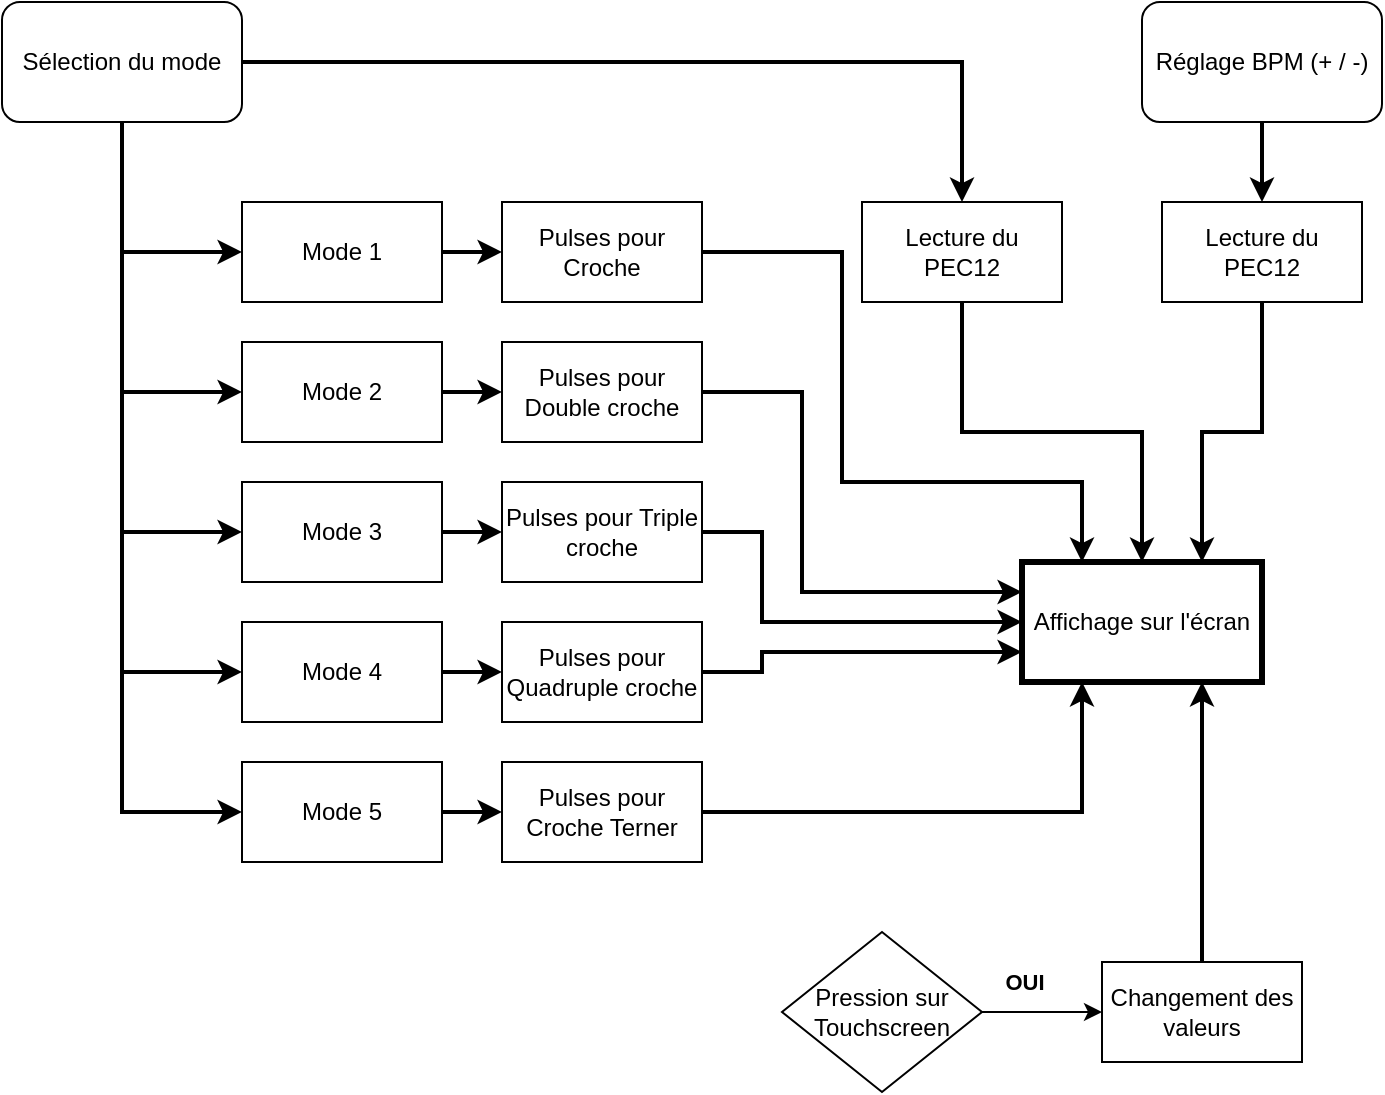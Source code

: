 <mxfile version="23.1.0" type="device">
  <diagram id="C5RBs43oDa-KdzZeNtuy" name="Page-1">
    <mxGraphModel dx="1195" dy="622" grid="1" gridSize="10" guides="1" tooltips="1" connect="1" arrows="1" fold="1" page="1" pageScale="1" pageWidth="827" pageHeight="1169" math="0" shadow="0">
      <root>
        <mxCell id="WIyWlLk6GJQsqaUBKTNV-0" />
        <mxCell id="WIyWlLk6GJQsqaUBKTNV-1" parent="WIyWlLk6GJQsqaUBKTNV-0" />
        <mxCell id="GzsRBJ46YUFf-iyTDQtb-59" style="edgeStyle=orthogonalEdgeStyle;rounded=0;orthogonalLoop=1;jettySize=auto;html=1;entryX=0;entryY=0.5;entryDx=0;entryDy=0;strokeWidth=2;" edge="1" parent="WIyWlLk6GJQsqaUBKTNV-1" source="GzsRBJ46YUFf-iyTDQtb-0" target="GzsRBJ46YUFf-iyTDQtb-1">
          <mxGeometry relative="1" as="geometry" />
        </mxCell>
        <mxCell id="GzsRBJ46YUFf-iyTDQtb-60" style="edgeStyle=orthogonalEdgeStyle;rounded=0;orthogonalLoop=1;jettySize=auto;html=1;entryX=0;entryY=0.5;entryDx=0;entryDy=0;strokeWidth=2;" edge="1" parent="WIyWlLk6GJQsqaUBKTNV-1" source="GzsRBJ46YUFf-iyTDQtb-0" target="GzsRBJ46YUFf-iyTDQtb-43">
          <mxGeometry relative="1" as="geometry" />
        </mxCell>
        <mxCell id="GzsRBJ46YUFf-iyTDQtb-61" style="edgeStyle=orthogonalEdgeStyle;rounded=0;orthogonalLoop=1;jettySize=auto;html=1;entryX=0;entryY=0.5;entryDx=0;entryDy=0;strokeWidth=2;" edge="1" parent="WIyWlLk6GJQsqaUBKTNV-1" source="GzsRBJ46YUFf-iyTDQtb-0" target="GzsRBJ46YUFf-iyTDQtb-47">
          <mxGeometry relative="1" as="geometry" />
        </mxCell>
        <mxCell id="GzsRBJ46YUFf-iyTDQtb-62" style="edgeStyle=orthogonalEdgeStyle;rounded=0;orthogonalLoop=1;jettySize=auto;html=1;entryX=0;entryY=0.5;entryDx=0;entryDy=0;strokeWidth=2;" edge="1" parent="WIyWlLk6GJQsqaUBKTNV-1" source="GzsRBJ46YUFf-iyTDQtb-0" target="GzsRBJ46YUFf-iyTDQtb-48">
          <mxGeometry relative="1" as="geometry" />
        </mxCell>
        <mxCell id="GzsRBJ46YUFf-iyTDQtb-63" style="edgeStyle=orthogonalEdgeStyle;rounded=0;orthogonalLoop=1;jettySize=auto;html=1;entryX=0;entryY=0.5;entryDx=0;entryDy=0;strokeWidth=2;" edge="1" parent="WIyWlLk6GJQsqaUBKTNV-1" source="GzsRBJ46YUFf-iyTDQtb-0" target="GzsRBJ46YUFf-iyTDQtb-49">
          <mxGeometry relative="1" as="geometry" />
        </mxCell>
        <mxCell id="GzsRBJ46YUFf-iyTDQtb-95" style="edgeStyle=orthogonalEdgeStyle;rounded=0;orthogonalLoop=1;jettySize=auto;html=1;entryX=0.5;entryY=0;entryDx=0;entryDy=0;strokeWidth=2;" edge="1" parent="WIyWlLk6GJQsqaUBKTNV-1" source="GzsRBJ46YUFf-iyTDQtb-0" target="GzsRBJ46YUFf-iyTDQtb-76">
          <mxGeometry relative="1" as="geometry" />
        </mxCell>
        <mxCell id="GzsRBJ46YUFf-iyTDQtb-0" value="Sélection du mode" style="rounded=1;whiteSpace=wrap;html=1;" vertex="1" parent="WIyWlLk6GJQsqaUBKTNV-1">
          <mxGeometry x="60" y="130" width="120" height="60" as="geometry" />
        </mxCell>
        <mxCell id="GzsRBJ46YUFf-iyTDQtb-70" value="" style="edgeStyle=orthogonalEdgeStyle;rounded=0;orthogonalLoop=1;jettySize=auto;html=1;strokeWidth=2;" edge="1" parent="WIyWlLk6GJQsqaUBKTNV-1" source="GzsRBJ46YUFf-iyTDQtb-1" target="GzsRBJ46YUFf-iyTDQtb-64">
          <mxGeometry relative="1" as="geometry" />
        </mxCell>
        <mxCell id="GzsRBJ46YUFf-iyTDQtb-1" value="Mode 1" style="rounded=0;whiteSpace=wrap;html=1;" vertex="1" parent="WIyWlLk6GJQsqaUBKTNV-1">
          <mxGeometry x="180" y="230" width="100" height="50" as="geometry" />
        </mxCell>
        <mxCell id="GzsRBJ46YUFf-iyTDQtb-71" value="" style="edgeStyle=orthogonalEdgeStyle;rounded=0;orthogonalLoop=1;jettySize=auto;html=1;strokeWidth=2;" edge="1" parent="WIyWlLk6GJQsqaUBKTNV-1" source="GzsRBJ46YUFf-iyTDQtb-43" target="GzsRBJ46YUFf-iyTDQtb-65">
          <mxGeometry relative="1" as="geometry" />
        </mxCell>
        <mxCell id="GzsRBJ46YUFf-iyTDQtb-43" value="Mode 2" style="rounded=0;whiteSpace=wrap;html=1;" vertex="1" parent="WIyWlLk6GJQsqaUBKTNV-1">
          <mxGeometry x="180" y="300" width="100" height="50" as="geometry" />
        </mxCell>
        <mxCell id="GzsRBJ46YUFf-iyTDQtb-72" value="" style="edgeStyle=orthogonalEdgeStyle;rounded=0;orthogonalLoop=1;jettySize=auto;html=1;strokeWidth=2;" edge="1" parent="WIyWlLk6GJQsqaUBKTNV-1" source="GzsRBJ46YUFf-iyTDQtb-47" target="GzsRBJ46YUFf-iyTDQtb-66">
          <mxGeometry relative="1" as="geometry" />
        </mxCell>
        <mxCell id="GzsRBJ46YUFf-iyTDQtb-47" value="Mode 3" style="rounded=0;whiteSpace=wrap;html=1;" vertex="1" parent="WIyWlLk6GJQsqaUBKTNV-1">
          <mxGeometry x="180" y="370" width="100" height="50" as="geometry" />
        </mxCell>
        <mxCell id="GzsRBJ46YUFf-iyTDQtb-73" value="" style="edgeStyle=orthogonalEdgeStyle;rounded=0;orthogonalLoop=1;jettySize=auto;html=1;strokeWidth=2;" edge="1" parent="WIyWlLk6GJQsqaUBKTNV-1" source="GzsRBJ46YUFf-iyTDQtb-48" target="GzsRBJ46YUFf-iyTDQtb-68">
          <mxGeometry relative="1" as="geometry" />
        </mxCell>
        <mxCell id="GzsRBJ46YUFf-iyTDQtb-48" value="Mode 4" style="rounded=0;whiteSpace=wrap;html=1;" vertex="1" parent="WIyWlLk6GJQsqaUBKTNV-1">
          <mxGeometry x="180" y="440" width="100" height="50" as="geometry" />
        </mxCell>
        <mxCell id="GzsRBJ46YUFf-iyTDQtb-74" value="" style="edgeStyle=orthogonalEdgeStyle;rounded=0;orthogonalLoop=1;jettySize=auto;html=1;strokeWidth=2;" edge="1" parent="WIyWlLk6GJQsqaUBKTNV-1" source="GzsRBJ46YUFf-iyTDQtb-49" target="GzsRBJ46YUFf-iyTDQtb-69">
          <mxGeometry relative="1" as="geometry" />
        </mxCell>
        <mxCell id="GzsRBJ46YUFf-iyTDQtb-49" value="Mode 5" style="rounded=0;whiteSpace=wrap;html=1;" vertex="1" parent="WIyWlLk6GJQsqaUBKTNV-1">
          <mxGeometry x="180" y="510" width="100" height="50" as="geometry" />
        </mxCell>
        <mxCell id="GzsRBJ46YUFf-iyTDQtb-79" value="" style="edgeStyle=orthogonalEdgeStyle;rounded=0;orthogonalLoop=1;jettySize=auto;html=1;strokeWidth=2;" edge="1" parent="WIyWlLk6GJQsqaUBKTNV-1" source="GzsRBJ46YUFf-iyTDQtb-56" target="GzsRBJ46YUFf-iyTDQtb-77">
          <mxGeometry relative="1" as="geometry" />
        </mxCell>
        <mxCell id="GzsRBJ46YUFf-iyTDQtb-56" value="Réglage BPM (+ / -)" style="rounded=1;whiteSpace=wrap;html=1;" vertex="1" parent="WIyWlLk6GJQsqaUBKTNV-1">
          <mxGeometry x="630" y="130" width="120" height="60" as="geometry" />
        </mxCell>
        <mxCell id="GzsRBJ46YUFf-iyTDQtb-85" style="edgeStyle=orthogonalEdgeStyle;rounded=0;orthogonalLoop=1;jettySize=auto;html=1;entryX=0.25;entryY=0;entryDx=0;entryDy=0;strokeWidth=2;" edge="1" parent="WIyWlLk6GJQsqaUBKTNV-1" source="GzsRBJ46YUFf-iyTDQtb-64" target="GzsRBJ46YUFf-iyTDQtb-80">
          <mxGeometry relative="1" as="geometry">
            <Array as="points">
              <mxPoint x="480" y="255" />
              <mxPoint x="480" y="370" />
              <mxPoint x="600" y="370" />
            </Array>
          </mxGeometry>
        </mxCell>
        <mxCell id="GzsRBJ46YUFf-iyTDQtb-64" value="Pulses pour Croche" style="rounded=0;whiteSpace=wrap;html=1;" vertex="1" parent="WIyWlLk6GJQsqaUBKTNV-1">
          <mxGeometry x="310" y="230" width="100" height="50" as="geometry" />
        </mxCell>
        <mxCell id="GzsRBJ46YUFf-iyTDQtb-84" style="edgeStyle=orthogonalEdgeStyle;rounded=0;orthogonalLoop=1;jettySize=auto;html=1;entryX=0;entryY=0.25;entryDx=0;entryDy=0;strokeWidth=2;" edge="1" parent="WIyWlLk6GJQsqaUBKTNV-1" source="GzsRBJ46YUFf-iyTDQtb-65" target="GzsRBJ46YUFf-iyTDQtb-80">
          <mxGeometry relative="1" as="geometry">
            <Array as="points">
              <mxPoint x="460" y="325" />
              <mxPoint x="460" y="425" />
            </Array>
          </mxGeometry>
        </mxCell>
        <mxCell id="GzsRBJ46YUFf-iyTDQtb-65" value="Pulses pour Double croche" style="rounded=0;whiteSpace=wrap;html=1;" vertex="1" parent="WIyWlLk6GJQsqaUBKTNV-1">
          <mxGeometry x="310" y="300" width="100" height="50" as="geometry" />
        </mxCell>
        <mxCell id="GzsRBJ46YUFf-iyTDQtb-83" style="edgeStyle=orthogonalEdgeStyle;rounded=0;orthogonalLoop=1;jettySize=auto;html=1;entryX=0;entryY=0.5;entryDx=0;entryDy=0;strokeWidth=2;" edge="1" parent="WIyWlLk6GJQsqaUBKTNV-1" source="GzsRBJ46YUFf-iyTDQtb-66" target="GzsRBJ46YUFf-iyTDQtb-80">
          <mxGeometry relative="1" as="geometry">
            <Array as="points">
              <mxPoint x="440" y="395" />
              <mxPoint x="440" y="440" />
            </Array>
          </mxGeometry>
        </mxCell>
        <mxCell id="GzsRBJ46YUFf-iyTDQtb-66" value="Pulses pour Triple croche" style="rounded=0;whiteSpace=wrap;html=1;" vertex="1" parent="WIyWlLk6GJQsqaUBKTNV-1">
          <mxGeometry x="310" y="370" width="100" height="50" as="geometry" />
        </mxCell>
        <mxCell id="GzsRBJ46YUFf-iyTDQtb-82" style="edgeStyle=orthogonalEdgeStyle;rounded=0;orthogonalLoop=1;jettySize=auto;html=1;entryX=0;entryY=0.75;entryDx=0;entryDy=0;strokeWidth=2;" edge="1" parent="WIyWlLk6GJQsqaUBKTNV-1" source="GzsRBJ46YUFf-iyTDQtb-68" target="GzsRBJ46YUFf-iyTDQtb-80">
          <mxGeometry relative="1" as="geometry">
            <Array as="points">
              <mxPoint x="440" y="465" />
              <mxPoint x="440" y="455" />
            </Array>
          </mxGeometry>
        </mxCell>
        <mxCell id="GzsRBJ46YUFf-iyTDQtb-68" value="Pulses pour Quadruple croche" style="rounded=0;whiteSpace=wrap;html=1;" vertex="1" parent="WIyWlLk6GJQsqaUBKTNV-1">
          <mxGeometry x="310" y="440" width="100" height="50" as="geometry" />
        </mxCell>
        <mxCell id="GzsRBJ46YUFf-iyTDQtb-81" style="edgeStyle=orthogonalEdgeStyle;rounded=0;orthogonalLoop=1;jettySize=auto;html=1;entryX=0.25;entryY=1;entryDx=0;entryDy=0;strokeWidth=2;" edge="1" parent="WIyWlLk6GJQsqaUBKTNV-1" source="GzsRBJ46YUFf-iyTDQtb-69" target="GzsRBJ46YUFf-iyTDQtb-80">
          <mxGeometry relative="1" as="geometry" />
        </mxCell>
        <mxCell id="GzsRBJ46YUFf-iyTDQtb-69" value="Pulses pour Croche Terner" style="rounded=0;whiteSpace=wrap;html=1;" vertex="1" parent="WIyWlLk6GJQsqaUBKTNV-1">
          <mxGeometry x="310" y="510" width="100" height="50" as="geometry" />
        </mxCell>
        <mxCell id="GzsRBJ46YUFf-iyTDQtb-86" style="edgeStyle=orthogonalEdgeStyle;rounded=0;orthogonalLoop=1;jettySize=auto;html=1;entryX=0.5;entryY=0;entryDx=0;entryDy=0;strokeWidth=2;" edge="1" parent="WIyWlLk6GJQsqaUBKTNV-1" source="GzsRBJ46YUFf-iyTDQtb-76" target="GzsRBJ46YUFf-iyTDQtb-80">
          <mxGeometry relative="1" as="geometry" />
        </mxCell>
        <mxCell id="GzsRBJ46YUFf-iyTDQtb-76" value="Lecture du PEC12" style="rounded=0;whiteSpace=wrap;html=1;" vertex="1" parent="WIyWlLk6GJQsqaUBKTNV-1">
          <mxGeometry x="490" y="230" width="100" height="50" as="geometry" />
        </mxCell>
        <mxCell id="GzsRBJ46YUFf-iyTDQtb-87" style="edgeStyle=orthogonalEdgeStyle;rounded=0;orthogonalLoop=1;jettySize=auto;html=1;entryX=0.75;entryY=0;entryDx=0;entryDy=0;strokeWidth=2;" edge="1" parent="WIyWlLk6GJQsqaUBKTNV-1" source="GzsRBJ46YUFf-iyTDQtb-77" target="GzsRBJ46YUFf-iyTDQtb-80">
          <mxGeometry relative="1" as="geometry" />
        </mxCell>
        <mxCell id="GzsRBJ46YUFf-iyTDQtb-77" value="Lecture du PEC12" style="rounded=0;whiteSpace=wrap;html=1;" vertex="1" parent="WIyWlLk6GJQsqaUBKTNV-1">
          <mxGeometry x="640" y="230" width="100" height="50" as="geometry" />
        </mxCell>
        <mxCell id="GzsRBJ46YUFf-iyTDQtb-80" value="Affichage sur l&#39;écran" style="rounded=0;whiteSpace=wrap;html=1;strokeWidth=3;" vertex="1" parent="WIyWlLk6GJQsqaUBKTNV-1">
          <mxGeometry x="570" y="410" width="120" height="60" as="geometry" />
        </mxCell>
        <mxCell id="GzsRBJ46YUFf-iyTDQtb-90" style="edgeStyle=orthogonalEdgeStyle;rounded=0;orthogonalLoop=1;jettySize=auto;html=1;entryX=0.75;entryY=1;entryDx=0;entryDy=0;strokeWidth=2;" edge="1" parent="WIyWlLk6GJQsqaUBKTNV-1" source="GzsRBJ46YUFf-iyTDQtb-88" target="GzsRBJ46YUFf-iyTDQtb-80">
          <mxGeometry relative="1" as="geometry" />
        </mxCell>
        <mxCell id="GzsRBJ46YUFf-iyTDQtb-88" value="Changement des valeurs" style="rounded=0;whiteSpace=wrap;html=1;" vertex="1" parent="WIyWlLk6GJQsqaUBKTNV-1">
          <mxGeometry x="610" y="610" width="100" height="50" as="geometry" />
        </mxCell>
        <mxCell id="GzsRBJ46YUFf-iyTDQtb-93" value="" style="edgeStyle=orthogonalEdgeStyle;rounded=0;orthogonalLoop=1;jettySize=auto;html=1;" edge="1" parent="WIyWlLk6GJQsqaUBKTNV-1" source="GzsRBJ46YUFf-iyTDQtb-92" target="GzsRBJ46YUFf-iyTDQtb-88">
          <mxGeometry relative="1" as="geometry" />
        </mxCell>
        <mxCell id="GzsRBJ46YUFf-iyTDQtb-94" value="&lt;b&gt;OUI&lt;/b&gt;" style="edgeLabel;html=1;align=center;verticalAlign=middle;resizable=0;points=[];" vertex="1" connectable="0" parent="GzsRBJ46YUFf-iyTDQtb-93">
          <mxGeometry x="-0.3" y="-3" relative="1" as="geometry">
            <mxPoint y="-18" as="offset" />
          </mxGeometry>
        </mxCell>
        <mxCell id="GzsRBJ46YUFf-iyTDQtb-92" value="Pression sur Touchscreen" style="rhombus;whiteSpace=wrap;html=1;" vertex="1" parent="WIyWlLk6GJQsqaUBKTNV-1">
          <mxGeometry x="450" y="595" width="100" height="80" as="geometry" />
        </mxCell>
      </root>
    </mxGraphModel>
  </diagram>
</mxfile>

